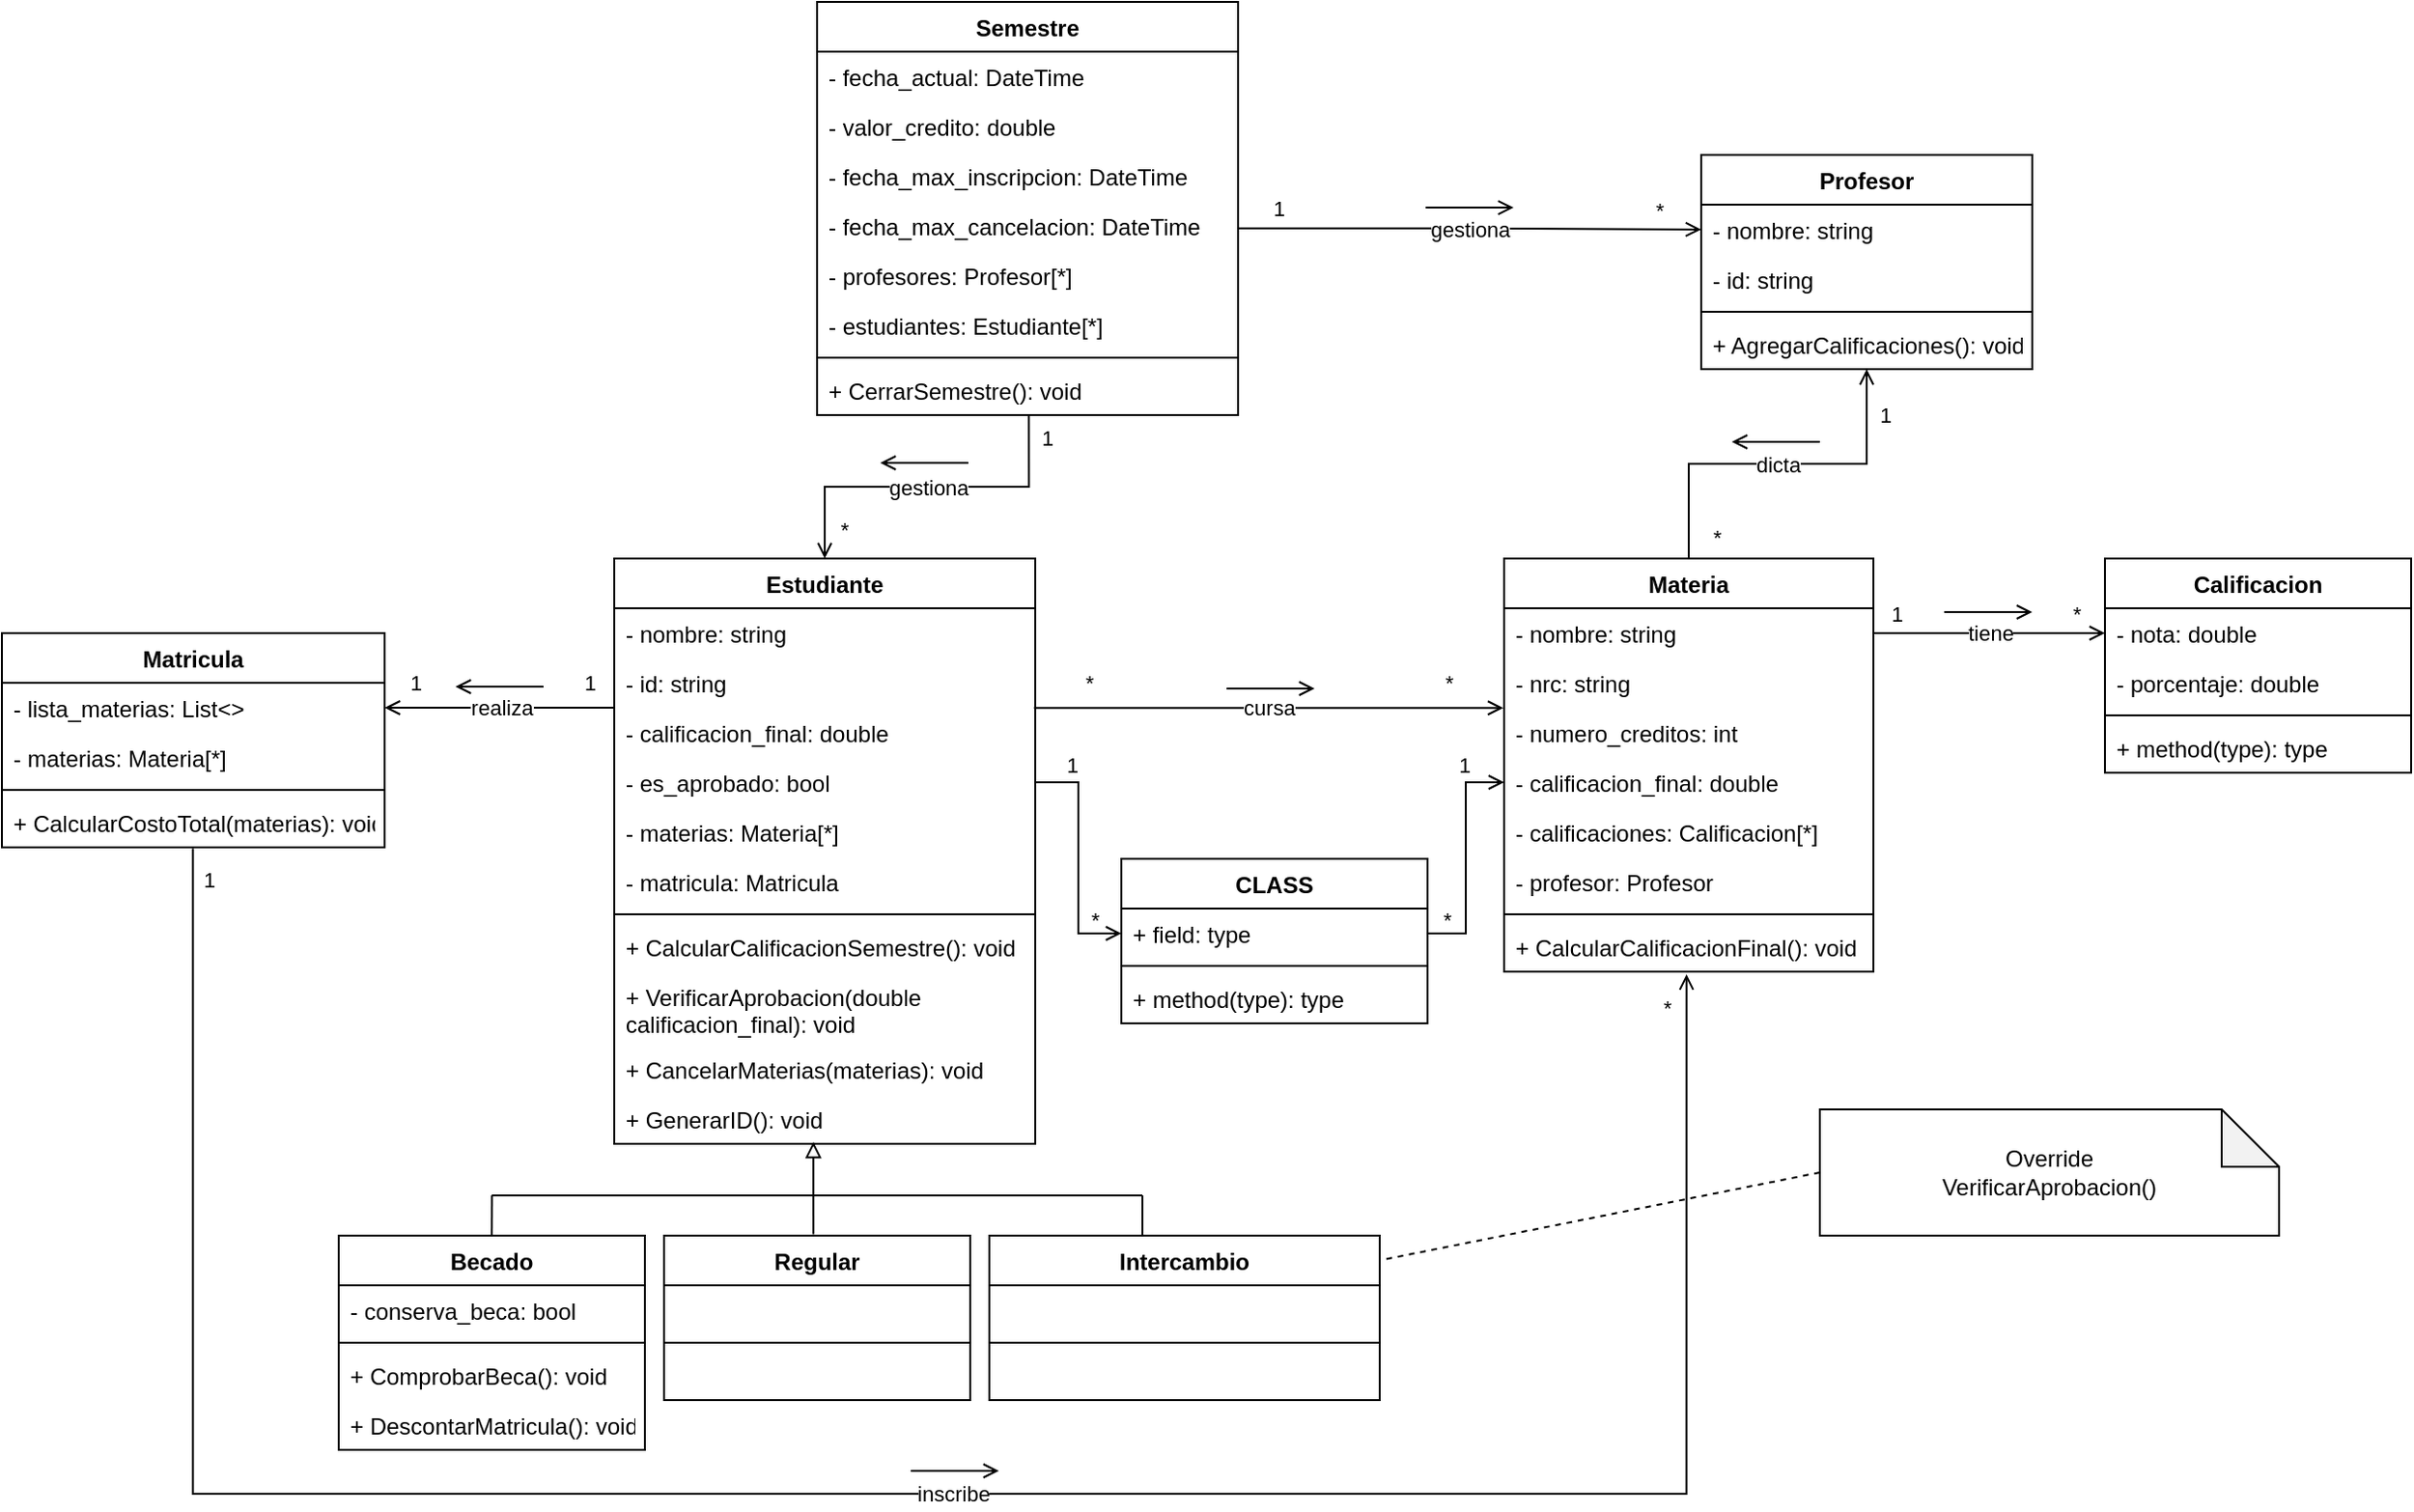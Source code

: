 <mxfile version="17.4.0" type="device"><diagram id="y1QHAL7u7580Ve2rQZN5" name="UML"><mxGraphModel dx="2037" dy="1301" grid="1" gridSize="10" guides="1" tooltips="1" connect="1" arrows="1" fold="1" page="1" pageScale="1" pageWidth="1169" pageHeight="827" math="0" shadow="0"><root><mxCell id="0"/><mxCell id="1" parent="0"/><mxCell id="z-sURPcfUtv-F4Zc7fZd-16" value="gestiona" style="edgeStyle=orthogonalEdgeStyle;rounded=0;orthogonalLoop=1;jettySize=auto;html=1;exitX=0.5;exitY=0;exitDx=0;exitDy=0;entryX=0.503;entryY=1;entryDx=0;entryDy=0;entryPerimeter=0;startArrow=open;startFill=0;endArrow=none;endFill=0;labelBackgroundColor=default;fontStyle=0" parent="1" source="FkyJuYODb5VOgrWXYFv7-1" target="FkyJuYODb5VOgrWXYFv7-20" edge="1"><mxGeometry relative="1" as="geometry"/></mxCell><mxCell id="bB6DTvHliX8gPfwAr2kK-15" value="1" style="edgeLabel;html=1;align=center;verticalAlign=middle;resizable=0;points=[];labelBackgroundColor=none;" parent="z-sURPcfUtv-F4Zc7fZd-16" vertex="1" connectable="0"><mxGeometry x="0.787" y="-1" relative="1" as="geometry"><mxPoint x="8" y="-7" as="offset"/></mxGeometry></mxCell><mxCell id="bB6DTvHliX8gPfwAr2kK-16" value="*" style="edgeLabel;html=1;align=center;verticalAlign=middle;resizable=0;points=[];labelBackgroundColor=none;" parent="z-sURPcfUtv-F4Zc7fZd-16" vertex="1" connectable="0"><mxGeometry x="-0.695" relative="1" as="geometry"><mxPoint x="10" y="12" as="offset"/></mxGeometry></mxCell><mxCell id="FkyJuYODb5VOgrWXYFv7-1" value="Estudiante" style="swimlane;fontStyle=1;align=center;verticalAlign=top;childLayout=stackLayout;horizontal=1;startSize=26;horizontalStack=0;resizeParent=1;resizeParentMax=0;resizeLast=0;collapsible=1;marginBottom=0;fillColor=none;" parent="1" vertex="1"><mxGeometry x="-810" y="-517" width="220" height="306" as="geometry"/></mxCell><mxCell id="FkyJuYODb5VOgrWXYFv7-2" value="- nombre: string" style="text;strokeColor=none;fillColor=none;align=left;verticalAlign=top;spacingLeft=4;spacingRight=4;overflow=hidden;rotatable=0;points=[[0,0.5],[1,0.5]];portConstraint=eastwest;" parent="FkyJuYODb5VOgrWXYFv7-1" vertex="1"><mxGeometry y="26" width="220" height="26" as="geometry"/></mxCell><mxCell id="z-sURPcfUtv-F4Zc7fZd-20" value="- id: string" style="text;strokeColor=none;fillColor=none;align=left;verticalAlign=top;spacingLeft=4;spacingRight=4;overflow=hidden;rotatable=0;points=[[0,0.5],[1,0.5]];portConstraint=eastwest;" parent="FkyJuYODb5VOgrWXYFv7-1" vertex="1"><mxGeometry y="52" width="220" height="26" as="geometry"/></mxCell><mxCell id="z-sURPcfUtv-F4Zc7fZd-30" value="- calificacion_final: double" style="text;strokeColor=none;fillColor=none;align=left;verticalAlign=top;spacingLeft=4;spacingRight=4;overflow=hidden;rotatable=0;points=[[0,0.5],[1,0.5]];portConstraint=eastwest;" parent="FkyJuYODb5VOgrWXYFv7-1" vertex="1"><mxGeometry y="78" width="220" height="26" as="geometry"/></mxCell><mxCell id="z-sURPcfUtv-F4Zc7fZd-38" value="- es_aprobado: bool" style="text;strokeColor=none;fillColor=none;align=left;verticalAlign=top;spacingLeft=4;spacingRight=4;overflow=hidden;rotatable=0;points=[[0,0.5],[1,0.5]];portConstraint=eastwest;" parent="FkyJuYODb5VOgrWXYFv7-1" vertex="1"><mxGeometry y="104" width="220" height="26" as="geometry"/></mxCell><mxCell id="nUVguYtrc4ZA9TBsR5qZ-4" value="- materias: Materia[*]" style="text;strokeColor=none;fillColor=none;align=left;verticalAlign=top;spacingLeft=4;spacingRight=4;overflow=hidden;rotatable=0;points=[[0,0.5],[1,0.5]];portConstraint=eastwest;" parent="FkyJuYODb5VOgrWXYFv7-1" vertex="1"><mxGeometry y="130" width="220" height="26" as="geometry"/></mxCell><mxCell id="nUVguYtrc4ZA9TBsR5qZ-5" value="- matricula: Matricula" style="text;strokeColor=none;fillColor=none;align=left;verticalAlign=top;spacingLeft=4;spacingRight=4;overflow=hidden;rotatable=0;points=[[0,0.5],[1,0.5]];portConstraint=eastwest;" parent="FkyJuYODb5VOgrWXYFv7-1" vertex="1"><mxGeometry y="156" width="220" height="26" as="geometry"/></mxCell><mxCell id="FkyJuYODb5VOgrWXYFv7-3" value="" style="line;strokeWidth=1;fillColor=none;align=left;verticalAlign=middle;spacingTop=-1;spacingLeft=3;spacingRight=3;rotatable=0;labelPosition=right;points=[];portConstraint=eastwest;" parent="FkyJuYODb5VOgrWXYFv7-1" vertex="1"><mxGeometry y="182" width="220" height="8" as="geometry"/></mxCell><mxCell id="FkyJuYODb5VOgrWXYFv7-4" value="+ CalcularCalificacionSemestre(): void" style="text;strokeColor=none;fillColor=none;align=left;verticalAlign=top;spacingLeft=4;spacingRight=4;overflow=hidden;rotatable=0;points=[[0,0.5],[1,0.5]];portConstraint=eastwest;" parent="FkyJuYODb5VOgrWXYFv7-1" vertex="1"><mxGeometry y="190" width="220" height="26" as="geometry"/></mxCell><mxCell id="z-sURPcfUtv-F4Zc7fZd-43" value="+ VerificarAprobacion(double &#10;calificacion_final): void" style="text;strokeColor=none;fillColor=none;align=left;verticalAlign=top;spacingLeft=4;spacingRight=4;overflow=hidden;rotatable=0;points=[[0,0.5],[1,0.5]];portConstraint=eastwest;" parent="FkyJuYODb5VOgrWXYFv7-1" vertex="1"><mxGeometry y="216" width="220" height="38" as="geometry"/></mxCell><mxCell id="TB__8RCmdIxaxYRvG3ar-1" value="+ CancelarMaterias(materias): void" style="text;strokeColor=none;fillColor=none;align=left;verticalAlign=top;spacingLeft=4;spacingRight=4;overflow=hidden;rotatable=0;points=[[0,0.5],[1,0.5]];portConstraint=eastwest;" parent="FkyJuYODb5VOgrWXYFv7-1" vertex="1"><mxGeometry y="254" width="220" height="26" as="geometry"/></mxCell><mxCell id="z-sURPcfUtv-F4Zc7fZd-42" value="+ GenerarID(): void" style="text;strokeColor=none;fillColor=none;align=left;verticalAlign=top;spacingLeft=4;spacingRight=4;overflow=hidden;rotatable=0;points=[[0,0.5],[1,0.5]];portConstraint=eastwest;" parent="FkyJuYODb5VOgrWXYFv7-1" vertex="1"><mxGeometry y="280" width="220" height="26" as="geometry"/></mxCell><mxCell id="FkyJuYODb5VOgrWXYFv7-5" value="Calificacion" style="swimlane;fontStyle=1;align=center;verticalAlign=top;childLayout=stackLayout;horizontal=1;startSize=26;horizontalStack=0;resizeParent=1;resizeParentMax=0;resizeLast=0;collapsible=1;marginBottom=0;fillColor=none;" parent="1" vertex="1"><mxGeometry x="-31" y="-517" width="160" height="112" as="geometry"/></mxCell><mxCell id="FkyJuYODb5VOgrWXYFv7-6" value="- nota: double" style="text;strokeColor=none;fillColor=none;align=left;verticalAlign=top;spacingLeft=4;spacingRight=4;overflow=hidden;rotatable=0;points=[[0,0.5],[1,0.5]];portConstraint=eastwest;" parent="FkyJuYODb5VOgrWXYFv7-5" vertex="1"><mxGeometry y="26" width="160" height="26" as="geometry"/></mxCell><mxCell id="z-sURPcfUtv-F4Zc7fZd-32" value="- porcentaje: double" style="text;strokeColor=none;fillColor=none;align=left;verticalAlign=top;spacingLeft=4;spacingRight=4;overflow=hidden;rotatable=0;points=[[0,0.5],[1,0.5]];portConstraint=eastwest;" parent="FkyJuYODb5VOgrWXYFv7-5" vertex="1"><mxGeometry y="52" width="160" height="26" as="geometry"/></mxCell><mxCell id="FkyJuYODb5VOgrWXYFv7-7" value="" style="line;strokeWidth=1;fillColor=none;align=left;verticalAlign=middle;spacingTop=-1;spacingLeft=3;spacingRight=3;rotatable=0;labelPosition=right;points=[];portConstraint=eastwest;" parent="FkyJuYODb5VOgrWXYFv7-5" vertex="1"><mxGeometry y="78" width="160" height="8" as="geometry"/></mxCell><mxCell id="FkyJuYODb5VOgrWXYFv7-8" value="+ method(type): type" style="text;strokeColor=none;fillColor=none;align=left;verticalAlign=top;spacingLeft=4;spacingRight=4;overflow=hidden;rotatable=0;points=[[0,0.5],[1,0.5]];portConstraint=eastwest;" parent="FkyJuYODb5VOgrWXYFv7-5" vertex="1"><mxGeometry y="86" width="160" height="26" as="geometry"/></mxCell><mxCell id="z-sURPcfUtv-F4Zc7fZd-10" value="inscribe" style="edgeStyle=orthogonalEdgeStyle;rounded=0;orthogonalLoop=1;jettySize=auto;html=1;startArrow=none;startFill=0;endArrow=open;endFill=0;entryX=0.494;entryY=1.051;entryDx=0;entryDy=0;entryPerimeter=0;exitX=0.499;exitY=1.022;exitDx=0;exitDy=0;exitPerimeter=0;" parent="1" source="FkyJuYODb5VOgrWXYFv7-12" target="FkyJuYODb5VOgrWXYFv7-16" edge="1"><mxGeometry x="0.058" relative="1" as="geometry"><mxPoint x="-330" y="-328" as="targetPoint"/><Array as="points"><mxPoint x="-1030" y="-28"/><mxPoint x="-250" y="-28"/></Array><mxPoint as="offset"/><mxPoint x="-1030" y="-431" as="sourcePoint"/></mxGeometry></mxCell><mxCell id="bB6DTvHliX8gPfwAr2kK-5" value="1" style="edgeLabel;html=1;align=center;verticalAlign=middle;resizable=0;points=[];labelBackgroundColor=none;" parent="z-sURPcfUtv-F4Zc7fZd-10" vertex="1" connectable="0"><mxGeometry x="-0.976" y="-2" relative="1" as="geometry"><mxPoint x="10" as="offset"/></mxGeometry></mxCell><mxCell id="bB6DTvHliX8gPfwAr2kK-6" value="*" style="edgeLabel;html=1;align=center;verticalAlign=middle;resizable=0;points=[];labelBackgroundColor=none;" parent="z-sURPcfUtv-F4Zc7fZd-10" vertex="1" connectable="0"><mxGeometry x="0.977" relative="1" as="geometry"><mxPoint x="-11" y="1" as="offset"/></mxGeometry></mxCell><mxCell id="FkyJuYODb5VOgrWXYFv7-9" value="Matricula" style="swimlane;fontStyle=1;align=center;verticalAlign=top;childLayout=stackLayout;horizontal=1;startSize=26;horizontalStack=0;resizeParent=1;resizeParentMax=0;resizeLast=0;collapsible=1;marginBottom=0;fillColor=none;" parent="1" vertex="1"><mxGeometry x="-1130" y="-478" width="200" height="112" as="geometry"/></mxCell><mxCell id="FkyJuYODb5VOgrWXYFv7-10" value="- lista_materias: List&lt;&gt;" style="text;strokeColor=none;fillColor=none;align=left;verticalAlign=top;spacingLeft=4;spacingRight=4;overflow=hidden;rotatable=0;points=[[0,0.5],[1,0.5]];portConstraint=eastwest;" parent="FkyJuYODb5VOgrWXYFv7-9" vertex="1"><mxGeometry y="26" width="200" height="26" as="geometry"/></mxCell><mxCell id="nUVguYtrc4ZA9TBsR5qZ-6" value="- materias: Materia[*]" style="text;strokeColor=none;fillColor=none;align=left;verticalAlign=top;spacingLeft=4;spacingRight=4;overflow=hidden;rotatable=0;points=[[0,0.5],[1,0.5]];portConstraint=eastwest;" parent="FkyJuYODb5VOgrWXYFv7-9" vertex="1"><mxGeometry y="52" width="200" height="26" as="geometry"/></mxCell><mxCell id="FkyJuYODb5VOgrWXYFv7-11" value="" style="line;strokeWidth=1;fillColor=none;align=left;verticalAlign=middle;spacingTop=-1;spacingLeft=3;spacingRight=3;rotatable=0;labelPosition=right;points=[];portConstraint=eastwest;" parent="FkyJuYODb5VOgrWXYFv7-9" vertex="1"><mxGeometry y="78" width="200" height="8" as="geometry"/></mxCell><mxCell id="FkyJuYODb5VOgrWXYFv7-12" value="+ CalcularCostoTotal(materias): void" style="text;strokeColor=none;fillColor=none;align=left;verticalAlign=top;spacingLeft=4;spacingRight=4;overflow=hidden;rotatable=0;points=[[0,0.5],[1,0.5]];portConstraint=eastwest;" parent="FkyJuYODb5VOgrWXYFv7-9" vertex="1"><mxGeometry y="86" width="200" height="26" as="geometry"/></mxCell><mxCell id="z-sURPcfUtv-F4Zc7fZd-5" value="dicta" style="edgeStyle=orthogonalEdgeStyle;rounded=0;orthogonalLoop=1;jettySize=auto;html=1;exitX=0.5;exitY=0;exitDx=0;exitDy=0;entryX=0.5;entryY=1;entryDx=0;entryDy=0;endArrow=open;endFill=0;" parent="1" source="FkyJuYODb5VOgrWXYFv7-13" target="FkyJuYODb5VOgrWXYFv7-21" edge="1"><mxGeometry relative="1" as="geometry"/></mxCell><mxCell id="nUVguYtrc4ZA9TBsR5qZ-10" value="1" style="edgeLabel;html=1;align=center;verticalAlign=middle;resizable=0;points=[];labelBackgroundColor=none;" parent="z-sURPcfUtv-F4Zc7fZd-5" vertex="1" connectable="0"><mxGeometry x="0.758" y="1" relative="1" as="geometry"><mxPoint x="10" y="1" as="offset"/></mxGeometry></mxCell><mxCell id="nUVguYtrc4ZA9TBsR5qZ-11" value="*" style="edgeLabel;html=1;align=center;verticalAlign=middle;resizable=0;points=[];labelBackgroundColor=none;" parent="z-sURPcfUtv-F4Zc7fZd-5" vertex="1" connectable="0"><mxGeometry x="-0.279" relative="1" as="geometry"><mxPoint x="-5" y="38" as="offset"/></mxGeometry></mxCell><mxCell id="FkyJuYODb5VOgrWXYFv7-13" value="Materia" style="swimlane;fontStyle=1;align=center;verticalAlign=top;childLayout=stackLayout;horizontal=1;startSize=26;horizontalStack=0;resizeParent=1;resizeParentMax=0;resizeLast=0;collapsible=1;marginBottom=0;fillColor=none;" parent="1" vertex="1"><mxGeometry x="-345" y="-517" width="193" height="216" as="geometry"><mxRectangle x="-345" y="-517" width="70" height="26" as="alternateBounds"/></mxGeometry></mxCell><mxCell id="FkyJuYODb5VOgrWXYFv7-14" value="- nombre: string" style="text;strokeColor=none;fillColor=none;align=left;verticalAlign=top;spacingLeft=4;spacingRight=4;overflow=hidden;rotatable=0;points=[[0,0.5],[1,0.5]];portConstraint=eastwest;" parent="FkyJuYODb5VOgrWXYFv7-13" vertex="1"><mxGeometry y="26" width="193" height="26" as="geometry"/></mxCell><mxCell id="z-sURPcfUtv-F4Zc7fZd-21" value="- nrc: string" style="text;strokeColor=none;fillColor=none;align=left;verticalAlign=top;spacingLeft=4;spacingRight=4;overflow=hidden;rotatable=0;points=[[0,0.5],[1,0.5]];portConstraint=eastwest;" parent="FkyJuYODb5VOgrWXYFv7-13" vertex="1"><mxGeometry y="52" width="193" height="26" as="geometry"/></mxCell><mxCell id="z-sURPcfUtv-F4Zc7fZd-28" value="- numero_creditos: int" style="text;strokeColor=none;fillColor=none;align=left;verticalAlign=top;spacingLeft=4;spacingRight=4;overflow=hidden;rotatable=0;points=[[0,0.5],[1,0.5]];portConstraint=eastwest;" parent="FkyJuYODb5VOgrWXYFv7-13" vertex="1"><mxGeometry y="78" width="193" height="26" as="geometry"/></mxCell><mxCell id="z-sURPcfUtv-F4Zc7fZd-31" value="- calificacion_final: double" style="text;strokeColor=none;fillColor=none;align=left;verticalAlign=top;spacingLeft=4;spacingRight=4;overflow=hidden;rotatable=0;points=[[0,0.5],[1,0.5]];portConstraint=eastwest;" parent="FkyJuYODb5VOgrWXYFv7-13" vertex="1"><mxGeometry y="104" width="193" height="26" as="geometry"/></mxCell><mxCell id="nUVguYtrc4ZA9TBsR5qZ-3" value="- calificaciones: Calificacion[*]" style="text;strokeColor=none;fillColor=none;align=left;verticalAlign=top;spacingLeft=4;spacingRight=4;overflow=hidden;rotatable=0;points=[[0,0.5],[1,0.5]];portConstraint=eastwest;" parent="FkyJuYODb5VOgrWXYFv7-13" vertex="1"><mxGeometry y="130" width="193" height="26" as="geometry"/></mxCell><mxCell id="nUVguYtrc4ZA9TBsR5qZ-9" value="- profesor: Profesor" style="text;strokeColor=none;fillColor=none;align=left;verticalAlign=top;spacingLeft=4;spacingRight=4;overflow=hidden;rotatable=0;points=[[0,0.5],[1,0.5]];portConstraint=eastwest;" parent="FkyJuYODb5VOgrWXYFv7-13" vertex="1"><mxGeometry y="156" width="193" height="26" as="geometry"/></mxCell><mxCell id="FkyJuYODb5VOgrWXYFv7-15" value="" style="line;strokeWidth=1;fillColor=none;align=left;verticalAlign=middle;spacingTop=-1;spacingLeft=3;spacingRight=3;rotatable=0;labelPosition=right;points=[];portConstraint=eastwest;" parent="FkyJuYODb5VOgrWXYFv7-13" vertex="1"><mxGeometry y="182" width="193" height="8" as="geometry"/></mxCell><mxCell id="FkyJuYODb5VOgrWXYFv7-16" value="+ CalcularCalificacionFinal(): void" style="text;strokeColor=none;fillColor=none;align=left;verticalAlign=top;spacingLeft=4;spacingRight=4;overflow=hidden;rotatable=0;points=[[0,0.5],[1,0.5]];portConstraint=eastwest;" parent="FkyJuYODb5VOgrWXYFv7-13" vertex="1"><mxGeometry y="190" width="193" height="26" as="geometry"/></mxCell><mxCell id="FkyJuYODb5VOgrWXYFv7-17" value="Semestre" style="swimlane;fontStyle=1;align=center;verticalAlign=top;childLayout=stackLayout;horizontal=1;startSize=26;horizontalStack=0;resizeParent=1;resizeParentMax=0;resizeLast=0;collapsible=1;marginBottom=0;fillColor=none;" parent="1" vertex="1"><mxGeometry x="-704" y="-808" width="220" height="216" as="geometry"/></mxCell><mxCell id="FkyJuYODb5VOgrWXYFv7-18" value="- fecha_actual: DateTime" style="text;strokeColor=none;fillColor=none;align=left;verticalAlign=top;spacingLeft=4;spacingRight=4;overflow=hidden;rotatable=0;points=[[0,0.5],[1,0.5]];portConstraint=eastwest;" parent="FkyJuYODb5VOgrWXYFv7-17" vertex="1"><mxGeometry y="26" width="220" height="26" as="geometry"/></mxCell><mxCell id="z-sURPcfUtv-F4Zc7fZd-34" value="- valor_credito: double" style="text;strokeColor=none;fillColor=none;align=left;verticalAlign=top;spacingLeft=4;spacingRight=4;overflow=hidden;rotatable=0;points=[[0,0.5],[1,0.5]];portConstraint=eastwest;" parent="FkyJuYODb5VOgrWXYFv7-17" vertex="1"><mxGeometry y="52" width="220" height="26" as="geometry"/></mxCell><mxCell id="z-sURPcfUtv-F4Zc7fZd-26" value="- fecha_max_inscripcion: DateTime" style="text;strokeColor=none;fillColor=none;align=left;verticalAlign=top;spacingLeft=4;spacingRight=4;overflow=hidden;rotatable=0;points=[[0,0.5],[1,0.5]];portConstraint=eastwest;" parent="FkyJuYODb5VOgrWXYFv7-17" vertex="1"><mxGeometry y="78" width="220" height="26" as="geometry"/></mxCell><mxCell id="z-sURPcfUtv-F4Zc7fZd-25" value="- fecha_max_cancelacion: DateTime" style="text;strokeColor=none;fillColor=none;align=left;verticalAlign=top;spacingLeft=4;spacingRight=4;overflow=hidden;rotatable=0;points=[[0,0.5],[1,0.5]];portConstraint=eastwest;" parent="FkyJuYODb5VOgrWXYFv7-17" vertex="1"><mxGeometry y="104" width="220" height="26" as="geometry"/></mxCell><mxCell id="nUVguYtrc4ZA9TBsR5qZ-1" value="- profesores: Profesor[*]" style="text;strokeColor=none;fillColor=none;align=left;verticalAlign=top;spacingLeft=4;spacingRight=4;overflow=hidden;rotatable=0;points=[[0,0.5],[1,0.5]];portConstraint=eastwest;" parent="FkyJuYODb5VOgrWXYFv7-17" vertex="1"><mxGeometry y="130" width="220" height="26" as="geometry"/></mxCell><mxCell id="nUVguYtrc4ZA9TBsR5qZ-2" value="- estudiantes: Estudiante[*]" style="text;strokeColor=none;fillColor=none;align=left;verticalAlign=top;spacingLeft=4;spacingRight=4;overflow=hidden;rotatable=0;points=[[0,0.5],[1,0.5]];portConstraint=eastwest;" parent="FkyJuYODb5VOgrWXYFv7-17" vertex="1"><mxGeometry y="156" width="220" height="26" as="geometry"/></mxCell><mxCell id="FkyJuYODb5VOgrWXYFv7-19" value="" style="line;strokeWidth=1;fillColor=none;align=left;verticalAlign=middle;spacingTop=-1;spacingLeft=3;spacingRight=3;rotatable=0;labelPosition=right;points=[];portConstraint=eastwest;" parent="FkyJuYODb5VOgrWXYFv7-17" vertex="1"><mxGeometry y="182" width="220" height="8" as="geometry"/></mxCell><mxCell id="FkyJuYODb5VOgrWXYFv7-20" value="+ CerrarSemestre(): void" style="text;strokeColor=none;fillColor=none;align=left;verticalAlign=top;spacingLeft=4;spacingRight=4;overflow=hidden;rotatable=0;points=[[0,0.5],[1,0.5]];portConstraint=eastwest;" parent="FkyJuYODb5VOgrWXYFv7-17" vertex="1"><mxGeometry y="190" width="220" height="26" as="geometry"/></mxCell><mxCell id="FkyJuYODb5VOgrWXYFv7-21" value="Profesor" style="swimlane;fontStyle=1;align=center;verticalAlign=top;childLayout=stackLayout;horizontal=1;startSize=26;horizontalStack=0;resizeParent=1;resizeParentMax=0;resizeLast=0;collapsible=1;marginBottom=0;fillColor=none;" parent="1" vertex="1"><mxGeometry x="-242" y="-728" width="173" height="112" as="geometry"/></mxCell><mxCell id="FkyJuYODb5VOgrWXYFv7-22" value="- nombre: string" style="text;strokeColor=none;fillColor=none;align=left;verticalAlign=top;spacingLeft=4;spacingRight=4;overflow=hidden;rotatable=0;points=[[0,0.5],[1,0.5]];portConstraint=eastwest;" parent="FkyJuYODb5VOgrWXYFv7-21" vertex="1"><mxGeometry y="26" width="173" height="26" as="geometry"/></mxCell><mxCell id="z-sURPcfUtv-F4Zc7fZd-22" value="- id: string" style="text;strokeColor=none;fillColor=none;align=left;verticalAlign=top;spacingLeft=4;spacingRight=4;overflow=hidden;rotatable=0;points=[[0,0.5],[1,0.5]];portConstraint=eastwest;" parent="FkyJuYODb5VOgrWXYFv7-21" vertex="1"><mxGeometry y="52" width="173" height="26" as="geometry"/></mxCell><mxCell id="FkyJuYODb5VOgrWXYFv7-23" value="" style="line;strokeWidth=1;fillColor=none;align=left;verticalAlign=middle;spacingTop=-1;spacingLeft=3;spacingRight=3;rotatable=0;labelPosition=right;points=[];portConstraint=eastwest;" parent="FkyJuYODb5VOgrWXYFv7-21" vertex="1"><mxGeometry y="78" width="173" height="8" as="geometry"/></mxCell><mxCell id="FkyJuYODb5VOgrWXYFv7-24" value="+ AgregarCalificaciones(): void" style="text;strokeColor=none;fillColor=none;align=left;verticalAlign=top;spacingLeft=4;spacingRight=4;overflow=hidden;rotatable=0;points=[[0,0.5],[1,0.5]];portConstraint=eastwest;" parent="FkyJuYODb5VOgrWXYFv7-21" vertex="1"><mxGeometry y="86" width="173" height="26" as="geometry"/></mxCell><mxCell id="FkyJuYODb5VOgrWXYFv7-25" value="Becado" style="swimlane;fontStyle=1;align=center;verticalAlign=top;childLayout=stackLayout;horizontal=1;startSize=26;horizontalStack=0;resizeParent=1;resizeParentMax=0;resizeLast=0;collapsible=1;marginBottom=0;fillColor=none;" parent="1" vertex="1"><mxGeometry x="-954" y="-163" width="160" height="112" as="geometry"/></mxCell><mxCell id="FkyJuYODb5VOgrWXYFv7-26" value="- conserva_beca: bool" style="text;strokeColor=none;fillColor=none;align=left;verticalAlign=top;spacingLeft=4;spacingRight=4;overflow=hidden;rotatable=0;points=[[0,0.5],[1,0.5]];portConstraint=eastwest;" parent="FkyJuYODb5VOgrWXYFv7-25" vertex="1"><mxGeometry y="26" width="160" height="26" as="geometry"/></mxCell><mxCell id="FkyJuYODb5VOgrWXYFv7-27" value="" style="line;strokeWidth=1;fillColor=none;align=left;verticalAlign=middle;spacingTop=-1;spacingLeft=3;spacingRight=3;rotatable=0;labelPosition=right;points=[];portConstraint=eastwest;" parent="FkyJuYODb5VOgrWXYFv7-25" vertex="1"><mxGeometry y="52" width="160" height="8" as="geometry"/></mxCell><mxCell id="FkyJuYODb5VOgrWXYFv7-28" value="+ ComprobarBeca(): void" style="text;strokeColor=none;fillColor=none;align=left;verticalAlign=top;spacingLeft=4;spacingRight=4;overflow=hidden;rotatable=0;points=[[0,0.5],[1,0.5]];portConstraint=eastwest;" parent="FkyJuYODb5VOgrWXYFv7-25" vertex="1"><mxGeometry y="60" width="160" height="26" as="geometry"/></mxCell><mxCell id="nUVguYtrc4ZA9TBsR5qZ-12" value="+ DescontarMatricula(): void" style="text;strokeColor=none;fillColor=none;align=left;verticalAlign=top;spacingLeft=4;spacingRight=4;overflow=hidden;rotatable=0;points=[[0,0.5],[1,0.5]];portConstraint=eastwest;" parent="FkyJuYODb5VOgrWXYFv7-25" vertex="1"><mxGeometry y="86" width="160" height="26" as="geometry"/></mxCell><mxCell id="FkyJuYODb5VOgrWXYFv7-38" style="edgeStyle=orthogonalEdgeStyle;rounded=0;orthogonalLoop=1;jettySize=auto;html=1;endArrow=block;endFill=0;strokeWidth=1;exitX=0.488;exitY=-0.008;exitDx=0;exitDy=0;exitPerimeter=0;entryX=0.473;entryY=0.96;entryDx=0;entryDy=0;entryPerimeter=0;" parent="1" source="FkyJuYODb5VOgrWXYFv7-29" target="z-sURPcfUtv-F4Zc7fZd-42" edge="1"><mxGeometry relative="1" as="geometry"><mxPoint x="-706" y="-168" as="sourcePoint"/><mxPoint x="-706" y="-210" as="targetPoint"/><Array as="points"/></mxGeometry></mxCell><mxCell id="FkyJuYODb5VOgrWXYFv7-29" value="Regular" style="swimlane;fontStyle=1;align=center;verticalAlign=top;childLayout=stackLayout;horizontal=1;startSize=26;horizontalStack=0;resizeParent=1;resizeParentMax=0;resizeLast=0;collapsible=1;marginBottom=0;fillColor=none;" parent="1" vertex="1"><mxGeometry x="-784" y="-163" width="160" height="86" as="geometry"/></mxCell><mxCell id="FkyJuYODb5VOgrWXYFv7-30" value=" " style="text;strokeColor=none;fillColor=none;align=left;verticalAlign=top;spacingLeft=4;spacingRight=4;overflow=hidden;rotatable=0;points=[[0,0.5],[1,0.5]];portConstraint=eastwest;" parent="FkyJuYODb5VOgrWXYFv7-29" vertex="1"><mxGeometry y="26" width="160" height="26" as="geometry"/></mxCell><mxCell id="FkyJuYODb5VOgrWXYFv7-31" value="" style="line;strokeWidth=1;fillColor=none;align=left;verticalAlign=middle;spacingTop=-1;spacingLeft=3;spacingRight=3;rotatable=0;labelPosition=right;points=[];portConstraint=eastwest;" parent="FkyJuYODb5VOgrWXYFv7-29" vertex="1"><mxGeometry y="52" width="160" height="8" as="geometry"/></mxCell><mxCell id="FkyJuYODb5VOgrWXYFv7-32" value=" " style="text;strokeColor=none;fillColor=none;align=left;verticalAlign=top;spacingLeft=4;spacingRight=4;overflow=hidden;rotatable=0;points=[[0,0.5],[1,0.5]];portConstraint=eastwest;" parent="FkyJuYODb5VOgrWXYFv7-29" vertex="1"><mxGeometry y="60" width="160" height="26" as="geometry"/></mxCell><mxCell id="FkyJuYODb5VOgrWXYFv7-33" value="Intercambio" style="swimlane;fontStyle=1;align=center;verticalAlign=top;childLayout=stackLayout;horizontal=1;startSize=26;horizontalStack=0;resizeParent=1;resizeParentMax=0;resizeLast=0;collapsible=1;marginBottom=0;fillColor=none;" parent="1" vertex="1"><mxGeometry x="-614" y="-163" width="204" height="86" as="geometry"/></mxCell><mxCell id="z-sURPcfUtv-F4Zc7fZd-41" value=" " style="text;strokeColor=none;fillColor=none;align=left;verticalAlign=top;spacingLeft=4;spacingRight=4;overflow=hidden;rotatable=0;points=[[0,0.5],[1,0.5]];portConstraint=eastwest;" parent="FkyJuYODb5VOgrWXYFv7-33" vertex="1"><mxGeometry y="26" width="204" height="26" as="geometry"/></mxCell><mxCell id="FkyJuYODb5VOgrWXYFv7-35" value="" style="line;strokeWidth=1;fillColor=none;align=left;verticalAlign=middle;spacingTop=-1;spacingLeft=3;spacingRight=3;rotatable=0;labelPosition=right;points=[];portConstraint=eastwest;" parent="FkyJuYODb5VOgrWXYFv7-33" vertex="1"><mxGeometry y="52" width="204" height="8" as="geometry"/></mxCell><mxCell id="FkyJuYODb5VOgrWXYFv7-36" value=" " style="text;strokeColor=none;fillColor=none;align=left;verticalAlign=top;spacingLeft=4;spacingRight=4;overflow=hidden;rotatable=0;points=[[0,0.5],[1,0.5]];portConstraint=eastwest;" parent="FkyJuYODb5VOgrWXYFv7-33" vertex="1"><mxGeometry y="60" width="204" height="26" as="geometry"/></mxCell><mxCell id="FkyJuYODb5VOgrWXYFv7-43" value="" style="group" parent="1" vertex="1" connectable="0"><mxGeometry x="-704" y="-184" width="170" as="geometry"/></mxCell><mxCell id="FkyJuYODb5VOgrWXYFv7-42" style="edgeStyle=orthogonalEdgeStyle;rounded=0;orthogonalLoop=1;jettySize=auto;html=1;exitX=0.5;exitY=0;exitDx=0;exitDy=0;endArrow=none;endFill=0;" parent="FkyJuYODb5VOgrWXYFv7-43" source="FkyJuYODb5VOgrWXYFv7-33" edge="1"><mxGeometry relative="1" as="geometry"><mxPoint x="170" as="targetPoint"/></mxGeometry></mxCell><mxCell id="FkyJuYODb5VOgrWXYFv7-41" value="" style="endArrow=none;html=1;rounded=0;" parent="FkyJuYODb5VOgrWXYFv7-43" edge="1"><mxGeometry width="50" height="50" relative="1" as="geometry"><mxPoint as="sourcePoint"/><mxPoint x="170" as="targetPoint"/></mxGeometry></mxCell><mxCell id="FkyJuYODb5VOgrWXYFv7-50" value="" style="group" parent="1" vertex="1" connectable="0"><mxGeometry x="-874" y="-184" width="170" as="geometry"/></mxCell><mxCell id="FkyJuYODb5VOgrWXYFv7-49" style="edgeStyle=orthogonalEdgeStyle;rounded=0;orthogonalLoop=1;jettySize=auto;html=1;exitX=0.5;exitY=0;exitDx=0;exitDy=0;endArrow=none;endFill=0;strokeWidth=1;" parent="FkyJuYODb5VOgrWXYFv7-50" source="FkyJuYODb5VOgrWXYFv7-25" edge="1"><mxGeometry relative="1" as="geometry"><mxPoint x="0.111" as="targetPoint"/></mxGeometry></mxCell><mxCell id="FkyJuYODb5VOgrWXYFv7-44" value="" style="group" parent="FkyJuYODb5VOgrWXYFv7-50" vertex="1" connectable="0"><mxGeometry width="170" as="geometry"/></mxCell><mxCell id="FkyJuYODb5VOgrWXYFv7-45" style="edgeStyle=orthogonalEdgeStyle;rounded=0;orthogonalLoop=1;jettySize=auto;html=1;exitX=0.5;exitY=0;exitDx=0;exitDy=0;endArrow=none;endFill=0;" parent="FkyJuYODb5VOgrWXYFv7-44" edge="1"><mxGeometry relative="1" as="geometry"><mxPoint x="170" as="targetPoint"/></mxGeometry></mxCell><mxCell id="FkyJuYODb5VOgrWXYFv7-46" value="" style="endArrow=none;html=1;rounded=0;" parent="FkyJuYODb5VOgrWXYFv7-44" edge="1"><mxGeometry width="50" height="50" relative="1" as="geometry"><mxPoint as="sourcePoint"/><mxPoint x="170" as="targetPoint"/></mxGeometry></mxCell><mxCell id="z-sURPcfUtv-F4Zc7fZd-3" value="tiene" style="edgeStyle=orthogonalEdgeStyle;rounded=0;orthogonalLoop=1;jettySize=auto;html=1;exitX=1;exitY=0.5;exitDx=0;exitDy=0;entryX=0;entryY=0.5;entryDx=0;entryDy=0;endArrow=open;endFill=0;" parent="1" source="FkyJuYODb5VOgrWXYFv7-14" target="FkyJuYODb5VOgrWXYFv7-6" edge="1"><mxGeometry relative="1" as="geometry"/></mxCell><mxCell id="bB6DTvHliX8gPfwAr2kK-1" value="1" style="edgeLabel;html=1;align=center;verticalAlign=middle;resizable=0;points=[];labelBackgroundColor=none;" parent="z-sURPcfUtv-F4Zc7fZd-3" vertex="1" connectable="0"><mxGeometry x="-0.801" y="2" relative="1" as="geometry"><mxPoint y="-8" as="offset"/></mxGeometry></mxCell><mxCell id="bB6DTvHliX8gPfwAr2kK-2" value="*" style="edgeLabel;html=1;align=center;verticalAlign=middle;resizable=0;points=[];labelBackgroundColor=none;" parent="z-sURPcfUtv-F4Zc7fZd-3" vertex="1" connectable="0"><mxGeometry x="0.686" relative="1" as="geometry"><mxPoint x="4" y="-10" as="offset"/></mxGeometry></mxCell><mxCell id="z-sURPcfUtv-F4Zc7fZd-7" value="realiza" style="edgeStyle=orthogonalEdgeStyle;rounded=0;orthogonalLoop=1;jettySize=auto;html=1;startArrow=open;startFill=0;endArrow=none;endFill=0;entryX=0;entryY=0.09;entryDx=0;entryDy=0;entryPerimeter=0;exitX=1;exitY=0.5;exitDx=0;exitDy=0;" parent="1" source="FkyJuYODb5VOgrWXYFv7-10" target="z-sURPcfUtv-F4Zc7fZd-30" edge="1"><mxGeometry relative="1" as="geometry"><Array as="points"><mxPoint x="-810" y="-439"/></Array><mxPoint x="-930" y="-439" as="sourcePoint"/><mxPoint x="-820" y="-428" as="targetPoint"/></mxGeometry></mxCell><mxCell id="bB6DTvHliX8gPfwAr2kK-7" value="1" style="edgeLabel;html=1;align=center;verticalAlign=middle;resizable=0;points=[];" parent="z-sURPcfUtv-F4Zc7fZd-7" vertex="1" connectable="0"><mxGeometry x="-0.749" relative="1" as="geometry"><mxPoint y="-13" as="offset"/></mxGeometry></mxCell><mxCell id="bB6DTvHliX8gPfwAr2kK-8" value="1" style="edgeLabel;html=1;align=center;verticalAlign=middle;resizable=0;points=[];labelBackgroundColor=none;" parent="z-sURPcfUtv-F4Zc7fZd-7" vertex="1" connectable="0"><mxGeometry x="0.738" relative="1" as="geometry"><mxPoint y="-13" as="offset"/></mxGeometry></mxCell><mxCell id="z-sURPcfUtv-F4Zc7fZd-9" value="gestiona" style="edgeStyle=orthogonalEdgeStyle;rounded=0;orthogonalLoop=1;jettySize=auto;html=1;entryX=0;entryY=0.5;entryDx=0;entryDy=0;startArrow=none;startFill=0;endArrow=open;endFill=0;exitX=1.001;exitY=0.553;exitDx=0;exitDy=0;exitPerimeter=0;" parent="1" source="z-sURPcfUtv-F4Zc7fZd-25" target="FkyJuYODb5VOgrWXYFv7-22" edge="1"><mxGeometry relative="1" as="geometry"><mxPoint x="-590" y="-689" as="sourcePoint"/></mxGeometry></mxCell><mxCell id="bB6DTvHliX8gPfwAr2kK-13" value="1" style="edgeLabel;html=1;align=center;verticalAlign=middle;resizable=0;points=[];labelBackgroundColor=none;" parent="z-sURPcfUtv-F4Zc7fZd-9" vertex="1" connectable="0"><mxGeometry x="-0.812" y="-2" relative="1" as="geometry"><mxPoint x="-2" y="-13" as="offset"/></mxGeometry></mxCell><mxCell id="bB6DTvHliX8gPfwAr2kK-14" value="*" style="edgeLabel;html=1;align=center;verticalAlign=middle;resizable=0;points=[];labelBackgroundColor=none;" parent="z-sURPcfUtv-F4Zc7fZd-9" vertex="1" connectable="0"><mxGeometry x="0.817" relative="1" as="geometry"><mxPoint y="-10" as="offset"/></mxGeometry></mxCell><mxCell id="z-sURPcfUtv-F4Zc7fZd-17" value="cursa" style="edgeStyle=orthogonalEdgeStyle;rounded=0;orthogonalLoop=1;jettySize=auto;html=1;exitX=0.997;exitY=1.005;exitDx=0;exitDy=0;startArrow=none;startFill=0;endArrow=open;endFill=0;entryX=-0.002;entryY=1.005;entryDx=0;entryDy=0;exitPerimeter=0;entryPerimeter=0;" parent="1" source="z-sURPcfUtv-F4Zc7fZd-20" target="z-sURPcfUtv-F4Zc7fZd-21" edge="1"><mxGeometry relative="1" as="geometry"><mxPoint x="-600" y="-478.316" as="targetPoint"/><Array as="points"><mxPoint x="-530" y="-439"/><mxPoint x="-530" y="-439"/></Array></mxGeometry></mxCell><mxCell id="bB6DTvHliX8gPfwAr2kK-10" value="*" style="edgeLabel;html=1;align=center;verticalAlign=middle;resizable=0;points=[];labelBackgroundColor=none;" parent="z-sURPcfUtv-F4Zc7fZd-17" vertex="1" connectable="0"><mxGeometry x="-0.771" y="-1" relative="1" as="geometry"><mxPoint y="-14" as="offset"/></mxGeometry></mxCell><mxCell id="bB6DTvHliX8gPfwAr2kK-11" value="*" style="edgeLabel;html=1;align=center;verticalAlign=middle;resizable=0;points=[];labelBackgroundColor=none;" parent="z-sURPcfUtv-F4Zc7fZd-17" vertex="1" connectable="0"><mxGeometry x="0.76" relative="1" as="geometry"><mxPoint y="-13" as="offset"/></mxGeometry></mxCell><mxCell id="nUVguYtrc4ZA9TBsR5qZ-8" style="rounded=0;orthogonalLoop=1;jettySize=auto;html=1;exitX=0;exitY=0.5;exitDx=0;exitDy=0;exitPerimeter=0;entryX=1.007;entryY=0.147;entryDx=0;entryDy=0;dashed=1;endArrow=none;endFill=0;entryPerimeter=0;" parent="1" source="nUVguYtrc4ZA9TBsR5qZ-7" target="FkyJuYODb5VOgrWXYFv7-33" edge="1"><mxGeometry relative="1" as="geometry"/></mxCell><mxCell id="nUVguYtrc4ZA9TBsR5qZ-7" value="Override&lt;br&gt;VerificarAprobacion()" style="shape=note;whiteSpace=wrap;html=1;backgroundOutline=1;darkOpacity=0.05;" parent="1" vertex="1"><mxGeometry x="-180" y="-229" width="240" height="66" as="geometry"/></mxCell><mxCell id="nUVguYtrc4ZA9TBsR5qZ-13" value="" style="endArrow=open;html=1;rounded=0;endFill=0;labelBackgroundColor=default;" parent="1" edge="1"><mxGeometry width="50" height="50" relative="1" as="geometry"><mxPoint x="-625" y="-567" as="sourcePoint"/><mxPoint x="-671" y="-567" as="targetPoint"/></mxGeometry></mxCell><mxCell id="nUVguYtrc4ZA9TBsR5qZ-14" value="" style="endArrow=none;html=1;rounded=0;endFill=0;labelBackgroundColor=default;startArrow=open;startFill=0;" parent="1" edge="1"><mxGeometry width="50" height="50" relative="1" as="geometry"><mxPoint x="-340" y="-700.48" as="sourcePoint"/><mxPoint x="-386" y="-700.48" as="targetPoint"/></mxGeometry></mxCell><mxCell id="nUVguYtrc4ZA9TBsR5qZ-15" value="" style="endArrow=open;html=1;rounded=0;endFill=0;labelBackgroundColor=default;" parent="1" edge="1"><mxGeometry width="50" height="50" relative="1" as="geometry"><mxPoint x="-180" y="-578" as="sourcePoint"/><mxPoint x="-226" y="-578" as="targetPoint"/></mxGeometry></mxCell><mxCell id="nUVguYtrc4ZA9TBsR5qZ-17" value="" style="endArrow=none;html=1;rounded=0;endFill=0;labelBackgroundColor=default;startArrow=open;startFill=0;" parent="1" edge="1"><mxGeometry width="50" height="50" relative="1" as="geometry"><mxPoint x="-69" y="-489.0" as="sourcePoint"/><mxPoint x="-115" y="-489.0" as="targetPoint"/></mxGeometry></mxCell><mxCell id="nUVguYtrc4ZA9TBsR5qZ-18" value="" style="endArrow=none;html=1;rounded=0;endFill=0;labelBackgroundColor=default;startArrow=open;startFill=0;" parent="1" edge="1"><mxGeometry width="50" height="50" relative="1" as="geometry"><mxPoint x="-444" y="-449.0" as="sourcePoint"/><mxPoint x="-490" y="-449.0" as="targetPoint"/></mxGeometry></mxCell><mxCell id="nUVguYtrc4ZA9TBsR5qZ-19" value="" style="endArrow=open;html=1;rounded=0;endFill=0;labelBackgroundColor=default;" parent="1" edge="1"><mxGeometry width="50" height="50" relative="1" as="geometry"><mxPoint x="-847" y="-450" as="sourcePoint"/><mxPoint x="-893" y="-450" as="targetPoint"/></mxGeometry></mxCell><mxCell id="nUVguYtrc4ZA9TBsR5qZ-20" value="" style="endArrow=none;html=1;rounded=0;endFill=0;labelBackgroundColor=default;startArrow=open;startFill=0;" parent="1" edge="1"><mxGeometry width="50" height="50" relative="1" as="geometry"><mxPoint x="-609" y="-40" as="sourcePoint"/><mxPoint x="-655" y="-40" as="targetPoint"/></mxGeometry></mxCell><mxCell id="LrfZn5X_OR1l28foWyZ5-1" value="CLASS" style="swimlane;fontStyle=1;align=center;verticalAlign=top;childLayout=stackLayout;horizontal=1;startSize=26;horizontalStack=0;resizeParent=1;resizeParentMax=0;resizeLast=0;collapsible=1;marginBottom=0;fillColor=none;" parent="1" vertex="1"><mxGeometry x="-545" y="-360" width="160" height="86" as="geometry"/></mxCell><mxCell id="LrfZn5X_OR1l28foWyZ5-2" value="+ field: type" style="text;strokeColor=none;fillColor=none;align=left;verticalAlign=top;spacingLeft=4;spacingRight=4;overflow=hidden;rotatable=0;points=[[0,0.5],[1,0.5]];portConstraint=eastwest;" parent="LrfZn5X_OR1l28foWyZ5-1" vertex="1"><mxGeometry y="26" width="160" height="26" as="geometry"/></mxCell><mxCell id="LrfZn5X_OR1l28foWyZ5-3" value="" style="line;strokeWidth=1;fillColor=none;align=left;verticalAlign=middle;spacingTop=-1;spacingLeft=3;spacingRight=3;rotatable=0;labelPosition=right;points=[];portConstraint=eastwest;" parent="LrfZn5X_OR1l28foWyZ5-1" vertex="1"><mxGeometry y="52" width="160" height="8" as="geometry"/></mxCell><mxCell id="LrfZn5X_OR1l28foWyZ5-4" value="+ method(type): type" style="text;strokeColor=none;fillColor=none;align=left;verticalAlign=top;spacingLeft=4;spacingRight=4;overflow=hidden;rotatable=0;points=[[0,0.5],[1,0.5]];portConstraint=eastwest;" parent="LrfZn5X_OR1l28foWyZ5-1" vertex="1"><mxGeometry y="60" width="160" height="26" as="geometry"/></mxCell><mxCell id="LrfZn5X_OR1l28foWyZ5-5" style="edgeStyle=orthogonalEdgeStyle;rounded=0;orthogonalLoop=1;jettySize=auto;html=1;exitX=1;exitY=0.5;exitDx=0;exitDy=0;entryX=0;entryY=0.5;entryDx=0;entryDy=0;endArrow=open;endFill=0;" parent="1" source="z-sURPcfUtv-F4Zc7fZd-38" target="LrfZn5X_OR1l28foWyZ5-2" edge="1"><mxGeometry relative="1" as="geometry"/></mxCell><mxCell id="LrfZn5X_OR1l28foWyZ5-7" value="1" style="edgeLabel;html=1;align=center;verticalAlign=middle;resizable=0;points=[];labelBackgroundColor=none;" parent="LrfZn5X_OR1l28foWyZ5-5" vertex="1" connectable="0"><mxGeometry x="-0.6" relative="1" as="geometry"><mxPoint x="-4" y="-12" as="offset"/></mxGeometry></mxCell><mxCell id="LrfZn5X_OR1l28foWyZ5-9" value="*" style="edgeLabel;html=1;align=center;verticalAlign=middle;resizable=0;points=[];labelBackgroundColor=none;" parent="LrfZn5X_OR1l28foWyZ5-5" vertex="1" connectable="0"><mxGeometry x="0.621" y="1" relative="1" as="geometry"><mxPoint x="7" y="-6" as="offset"/></mxGeometry></mxCell><mxCell id="LrfZn5X_OR1l28foWyZ5-6" style="edgeStyle=orthogonalEdgeStyle;rounded=0;orthogonalLoop=1;jettySize=auto;html=1;exitX=1;exitY=0.5;exitDx=0;exitDy=0;entryX=0;entryY=0.5;entryDx=0;entryDy=0;endArrow=open;endFill=0;" parent="1" source="LrfZn5X_OR1l28foWyZ5-2" target="z-sURPcfUtv-F4Zc7fZd-31" edge="1"><mxGeometry relative="1" as="geometry"/></mxCell><mxCell id="LrfZn5X_OR1l28foWyZ5-8" value="1" style="edgeLabel;html=1;align=center;verticalAlign=middle;resizable=0;points=[];labelBackgroundColor=none;" parent="LrfZn5X_OR1l28foWyZ5-6" vertex="1" connectable="0"><mxGeometry x="0.655" y="1" relative="1" as="geometry"><mxPoint y="-10" as="offset"/></mxGeometry></mxCell><mxCell id="LrfZn5X_OR1l28foWyZ5-10" value="*" style="edgeLabel;html=1;align=center;verticalAlign=middle;resizable=0;points=[];labelBackgroundColor=none;" parent="LrfZn5X_OR1l28foWyZ5-6" vertex="1" connectable="0"><mxGeometry x="-0.641" relative="1" as="geometry"><mxPoint x="-10" y="-6" as="offset"/></mxGeometry></mxCell></root></mxGraphModel></diagram></mxfile>